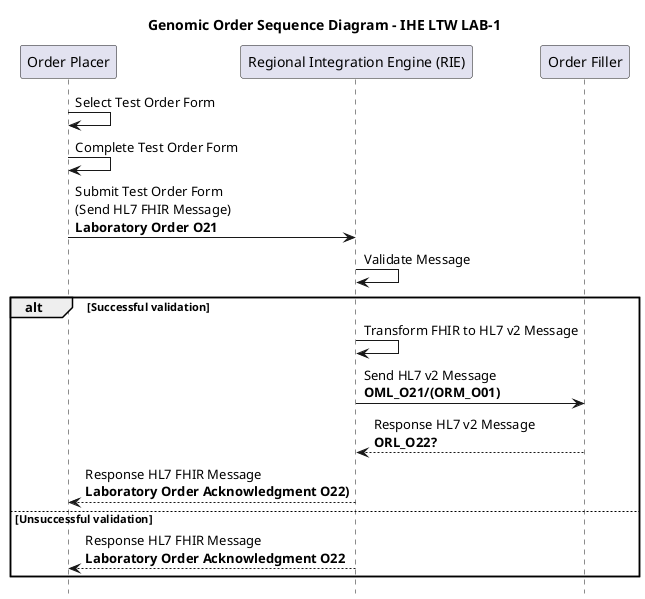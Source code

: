 @startuml

title "Genomic Order Sequence Diagram - IHE LTW LAB-1"

hide footbox

participant "Order Placer" as EPR
participant "Regional Integration Engine (RIE)" as TIE
participant "Order Filler" as LIMS

EPR -> EPR: Select Test Order Form
EPR -> EPR: Complete Test Order Form
EPR -> TIE: Submit Test Order Form\n(Send HL7 FHIR Message)\n**Laboratory Order O21**
TIE -> TIE: Validate Message

alt Successful validation
TIE -> TIE : Transform FHIR to HL7 v2 Message
TIE -> LIMS: Send HL7 v2 Message\n**OML_O21/(ORM_O01)**
LIMS --> TIE: Response HL7 v2 Message\n**ORL_O22?**
TIE --> EPR: Response HL7 FHIR Message\n**Laboratory Order Acknowledgment O22)**
else Unsuccessful validation
TIE --> EPR: Response HL7 FHIR Message\n**Laboratory Order Acknowledgment O22**
end

@enduml
